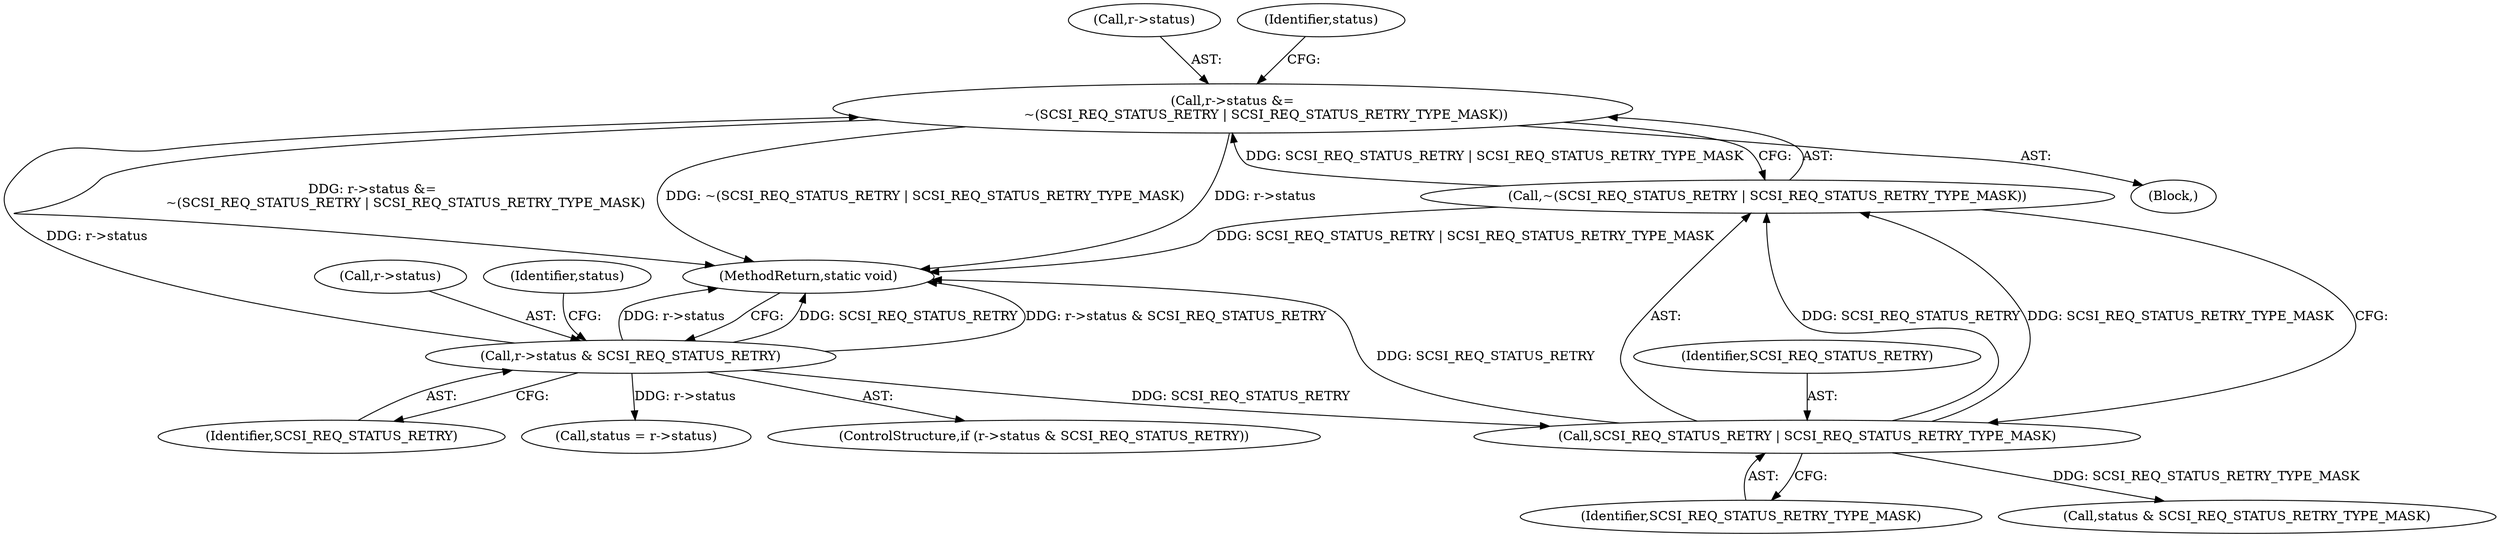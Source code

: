 digraph "0_qemu_7285477ab11831b1cf56e45878a89170dd06d9b9_0@pointer" {
"1000139" [label="(Call,r->status &=\n                ~(SCSI_REQ_STATUS_RETRY | SCSI_REQ_STATUS_RETRY_TYPE_MASK))"];
"1000126" [label="(Call,r->status & SCSI_REQ_STATUS_RETRY)"];
"1000143" [label="(Call,~(SCSI_REQ_STATUS_RETRY | SCSI_REQ_STATUS_RETRY_TYPE_MASK))"];
"1000144" [label="(Call,SCSI_REQ_STATUS_RETRY | SCSI_REQ_STATUS_RETRY_TYPE_MASK)"];
"1000130" [label="(Identifier,SCSI_REQ_STATUS_RETRY)"];
"1000133" [label="(Call,status = r->status)"];
"1000127" [label="(Call,r->status)"];
"1000143" [label="(Call,~(SCSI_REQ_STATUS_RETRY | SCSI_REQ_STATUS_RETRY_TYPE_MASK))"];
"1000134" [label="(Identifier,status)"];
"1000145" [label="(Identifier,SCSI_REQ_STATUS_RETRY)"];
"1000182" [label="(MethodReturn,static void)"];
"1000125" [label="(ControlStructure,if (r->status & SCSI_REQ_STATUS_RETRY))"];
"1000146" [label="(Identifier,SCSI_REQ_STATUS_RETRY_TYPE_MASK)"];
"1000140" [label="(Call,r->status)"];
"1000131" [label="(Block,)"];
"1000149" [label="(Identifier,status)"];
"1000126" [label="(Call,r->status & SCSI_REQ_STATUS_RETRY)"];
"1000144" [label="(Call,SCSI_REQ_STATUS_RETRY | SCSI_REQ_STATUS_RETRY_TYPE_MASK)"];
"1000148" [label="(Call,status & SCSI_REQ_STATUS_RETRY_TYPE_MASK)"];
"1000139" [label="(Call,r->status &=\n                ~(SCSI_REQ_STATUS_RETRY | SCSI_REQ_STATUS_RETRY_TYPE_MASK))"];
"1000139" -> "1000131"  [label="AST: "];
"1000139" -> "1000143"  [label="CFG: "];
"1000140" -> "1000139"  [label="AST: "];
"1000143" -> "1000139"  [label="AST: "];
"1000149" -> "1000139"  [label="CFG: "];
"1000139" -> "1000182"  [label="DDG: r->status"];
"1000139" -> "1000182"  [label="DDG: r->status &=\n                ~(SCSI_REQ_STATUS_RETRY | SCSI_REQ_STATUS_RETRY_TYPE_MASK)"];
"1000139" -> "1000182"  [label="DDG: ~(SCSI_REQ_STATUS_RETRY | SCSI_REQ_STATUS_RETRY_TYPE_MASK)"];
"1000126" -> "1000139"  [label="DDG: r->status"];
"1000143" -> "1000139"  [label="DDG: SCSI_REQ_STATUS_RETRY | SCSI_REQ_STATUS_RETRY_TYPE_MASK"];
"1000126" -> "1000125"  [label="AST: "];
"1000126" -> "1000130"  [label="CFG: "];
"1000127" -> "1000126"  [label="AST: "];
"1000130" -> "1000126"  [label="AST: "];
"1000134" -> "1000126"  [label="CFG: "];
"1000182" -> "1000126"  [label="CFG: "];
"1000126" -> "1000182"  [label="DDG: SCSI_REQ_STATUS_RETRY"];
"1000126" -> "1000182"  [label="DDG: r->status & SCSI_REQ_STATUS_RETRY"];
"1000126" -> "1000182"  [label="DDG: r->status"];
"1000126" -> "1000133"  [label="DDG: r->status"];
"1000126" -> "1000144"  [label="DDG: SCSI_REQ_STATUS_RETRY"];
"1000143" -> "1000144"  [label="CFG: "];
"1000144" -> "1000143"  [label="AST: "];
"1000143" -> "1000182"  [label="DDG: SCSI_REQ_STATUS_RETRY | SCSI_REQ_STATUS_RETRY_TYPE_MASK"];
"1000144" -> "1000143"  [label="DDG: SCSI_REQ_STATUS_RETRY"];
"1000144" -> "1000143"  [label="DDG: SCSI_REQ_STATUS_RETRY_TYPE_MASK"];
"1000144" -> "1000146"  [label="CFG: "];
"1000145" -> "1000144"  [label="AST: "];
"1000146" -> "1000144"  [label="AST: "];
"1000144" -> "1000182"  [label="DDG: SCSI_REQ_STATUS_RETRY"];
"1000144" -> "1000148"  [label="DDG: SCSI_REQ_STATUS_RETRY_TYPE_MASK"];
}
